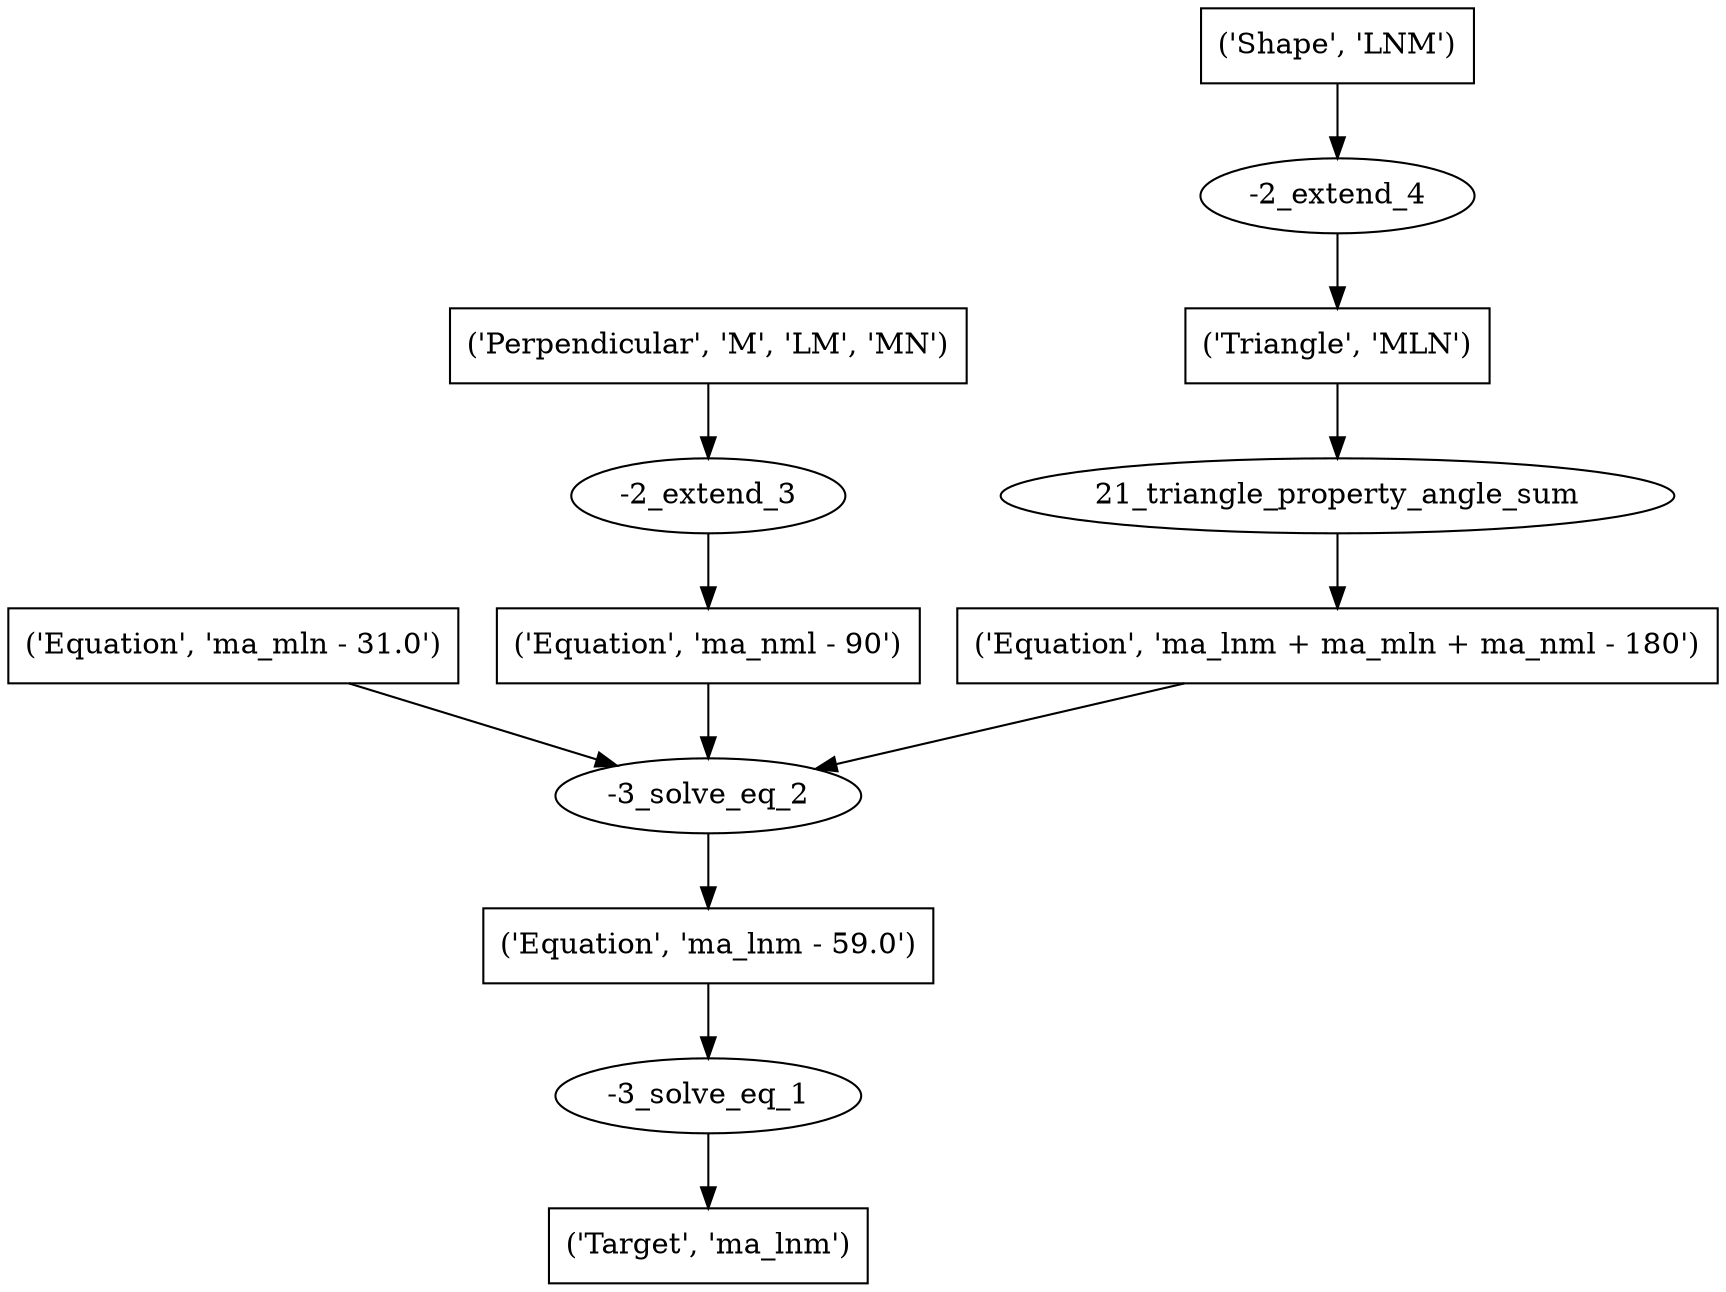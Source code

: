 digraph 56 {
	0 [label="('Target', 'ma_lnm')" shape=box]
	1 [label="-3_solve_eq_1"]
	1 -> 0
	2 [label="('Equation', 'ma_lnm - 59.0')" shape=box]
	2 -> 1
	3 [label="-3_solve_eq_2"]
	3 -> 2
	4 [label="('Equation', 'ma_mln - 31.0')" shape=box]
	4 -> 3
	5 [label="('Equation', 'ma_nml - 90')" shape=box]
	5 -> 3
	6 [label="('Equation', 'ma_lnm + ma_mln + ma_nml - 180')" shape=box]
	6 -> 3
	7 [label="-2_extend_3"]
	7 -> 5
	8 [label="('Perpendicular', 'M', 'LM', 'MN')" shape=box]
	8 -> 7
	9 [label="21_triangle_property_angle_sum"]
	9 -> 6
	10 [label="('Triangle', 'MLN')" shape=box]
	10 -> 9
	11 [label="-2_extend_4"]
	11 -> 10
	12 [label="('Shape', 'LNM')" shape=box]
	12 -> 11
}
